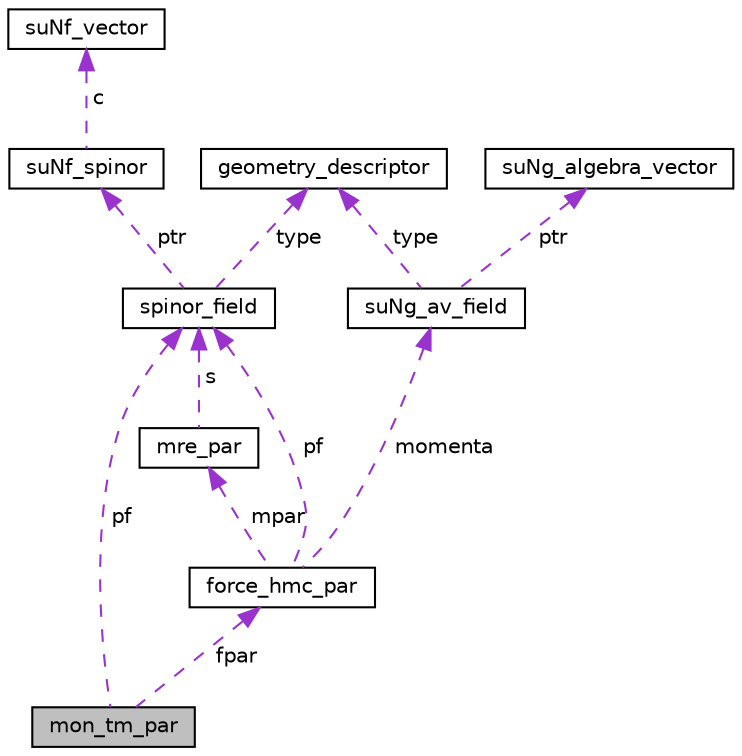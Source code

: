 digraph "mon_tm_par"
{
 // LATEX_PDF_SIZE
  edge [fontname="Helvetica",fontsize="10",labelfontname="Helvetica",labelfontsize="10"];
  node [fontname="Helvetica",fontsize="10",shape=record];
  Node1 [label="mon_tm_par",height=0.2,width=0.4,color="black", fillcolor="grey75", style="filled", fontcolor="black",tooltip=" "];
  Node2 -> Node1 [dir="back",color="darkorchid3",fontsize="10",style="dashed",label=" fpar" ];
  Node2 [label="force_hmc_par",height=0.2,width=0.4,color="black", fillcolor="white", style="filled",URL="$df/d6a/structforce__hmc__par.html",tooltip=" "];
  Node3 -> Node2 [dir="back",color="darkorchid3",fontsize="10",style="dashed",label=" mpar" ];
  Node3 [label="mre_par",height=0.2,width=0.4,color="black", fillcolor="white", style="filled",URL="$df/d69/structmre__par.html",tooltip=" "];
  Node4 -> Node3 [dir="back",color="darkorchid3",fontsize="10",style="dashed",label=" s" ];
  Node4 [label="spinor_field",height=0.2,width=0.4,color="black", fillcolor="white", style="filled",URL="$d0/da8/structspinor__field.html",tooltip="Spinor field array containing SU(N_f) spinors in chosen fermion representation."];
  Node5 -> Node4 [dir="back",color="darkorchid3",fontsize="10",style="dashed",label=" type" ];
  Node5 [label="geometry_descriptor",height=0.2,width=0.4,color="black", fillcolor="white", style="filled",URL="$df/da2/structgeometry__descriptor.html",tooltip="This struct should contain all information necessary to perform operations on the local lattice inclu..."];
  Node6 -> Node4 [dir="back",color="darkorchid3",fontsize="10",style="dashed",label=" ptr" ];
  Node6 [label="suNf_spinor",height=0.2,width=0.4,color="black", fillcolor="white", style="filled",URL="$d8/dd1/structsuNf__spinor.html",tooltip=" "];
  Node7 -> Node6 [dir="back",color="darkorchid3",fontsize="10",style="dashed",label=" c" ];
  Node7 [label="suNf_vector",height=0.2,width=0.4,color="black", fillcolor="white", style="filled",URL="$de/d49/structsuNf__vector.html",tooltip=" "];
  Node4 -> Node2 [dir="back",color="darkorchid3",fontsize="10",style="dashed",label=" pf" ];
  Node8 -> Node2 [dir="back",color="darkorchid3",fontsize="10",style="dashed",label=" momenta" ];
  Node8 [label="suNg_av_field",height=0.2,width=0.4,color="black", fillcolor="white", style="filled",URL="$db/dc8/structsuNg__av__field.html",tooltip="Field of SU(N_g) algebra vectors."];
  Node5 -> Node8 [dir="back",color="darkorchid3",fontsize="10",style="dashed",label=" type" ];
  Node9 -> Node8 [dir="back",color="darkorchid3",fontsize="10",style="dashed",label=" ptr" ];
  Node9 [label="suNg_algebra_vector",height=0.2,width=0.4,color="black", fillcolor="white", style="filled",URL="$d3/dcb/structsuNg__algebra__vector.html",tooltip=" "];
  Node4 -> Node1 [dir="back",color="darkorchid3",fontsize="10",style="dashed",label=" pf" ];
}
